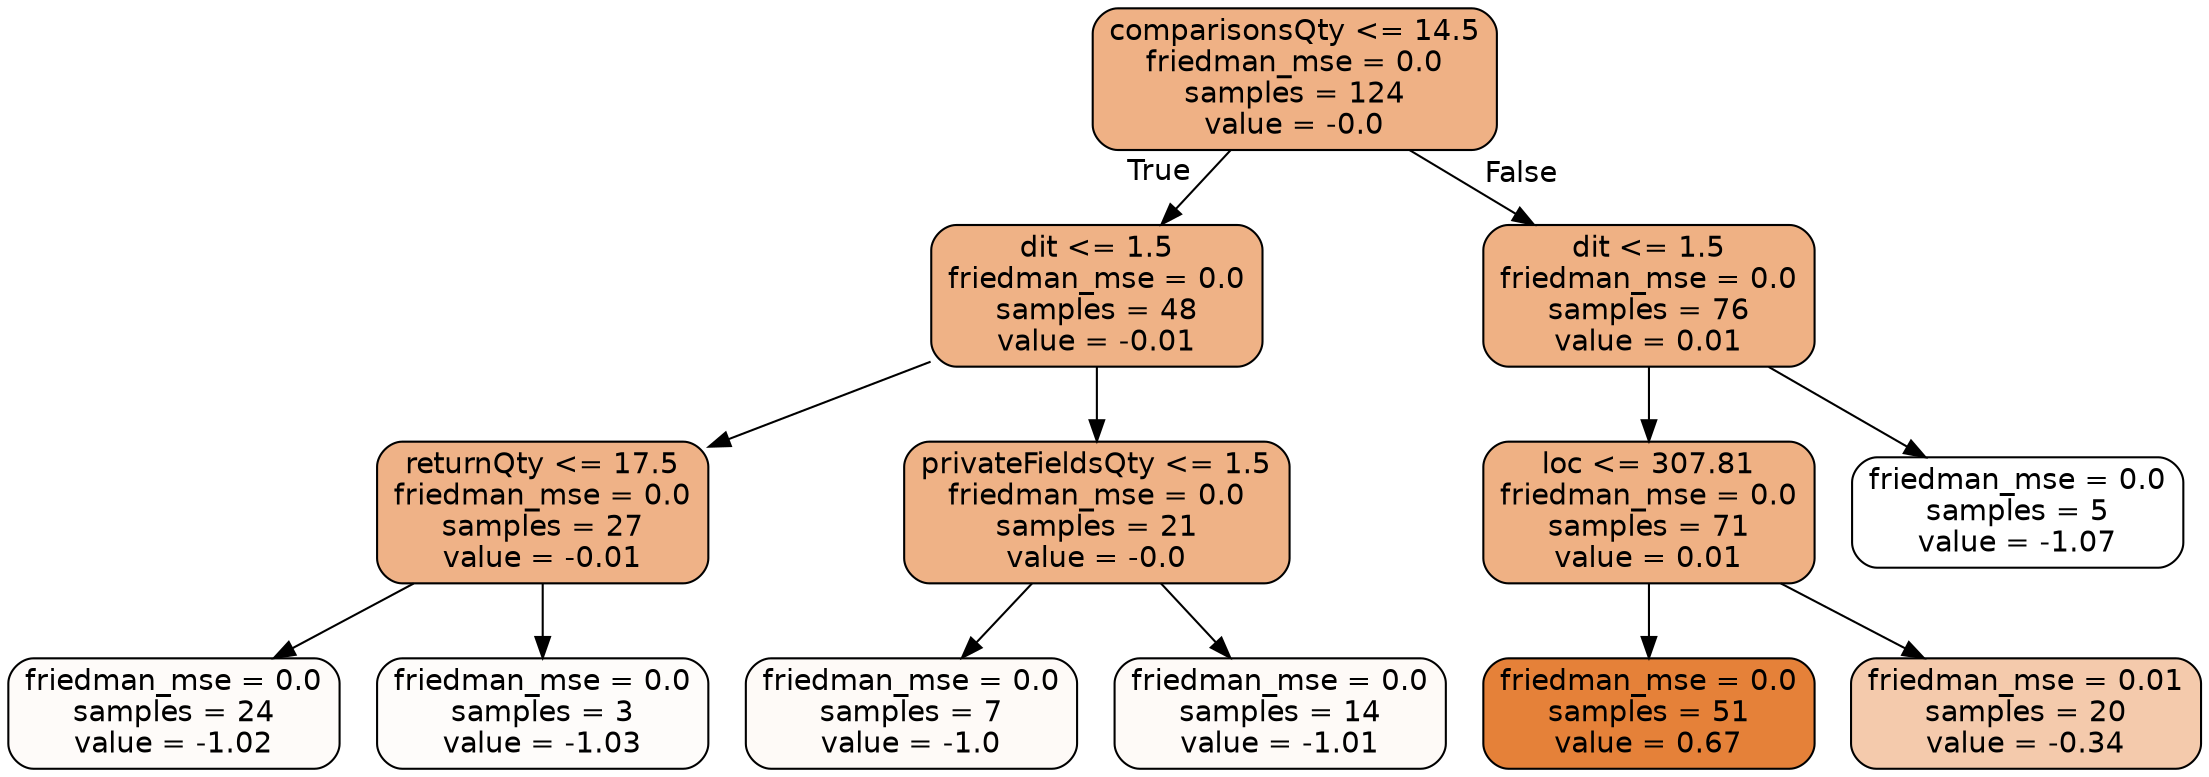 digraph Tree {
node [shape=box, style="filled, rounded", color="black", fontname="helvetica"] ;
edge [fontname="helvetica"] ;
0 [label="comparisonsQty <= 14.5\nfriedman_mse = 0.0\nsamples = 124\nvalue = -0.0", fillcolor="#efb185"] ;
1 [label="dit <= 1.5\nfriedman_mse = 0.0\nsamples = 48\nvalue = -0.01", fillcolor="#efb286"] ;
0 -> 1 [labeldistance=2.5, labelangle=45, headlabel="True"] ;
7 [label="returnQty <= 17.5\nfriedman_mse = 0.0\nsamples = 27\nvalue = -0.01", fillcolor="#efb287"] ;
1 -> 7 ;
9 [label="friedman_mse = 0.0\nsamples = 24\nvalue = -1.02", fillcolor="#fefbf9"] ;
7 -> 9 ;
10 [label="friedman_mse = 0.0\nsamples = 3\nvalue = -1.03", fillcolor="#fefcfa"] ;
7 -> 10 ;
8 [label="privateFieldsQty <= 1.5\nfriedman_mse = 0.0\nsamples = 21\nvalue = -0.0", fillcolor="#efb286"] ;
1 -> 8 ;
11 [label="friedman_mse = 0.0\nsamples = 7\nvalue = -1.0", fillcolor="#fefaf7"] ;
8 -> 11 ;
12 [label="friedman_mse = 0.0\nsamples = 14\nvalue = -1.01", fillcolor="#fefaf7"] ;
8 -> 12 ;
2 [label="dit <= 1.5\nfriedman_mse = 0.0\nsamples = 76\nvalue = 0.01", fillcolor="#efb184"] ;
0 -> 2 [labeldistance=2.5, labelangle=-45, headlabel="False"] ;
3 [label="loc <= 307.81\nfriedman_mse = 0.0\nsamples = 71\nvalue = 0.01", fillcolor="#efb184"] ;
2 -> 3 ;
5 [label="friedman_mse = 0.0\nsamples = 51\nvalue = 0.67", fillcolor="#e58139"] ;
3 -> 5 ;
6 [label="friedman_mse = 0.01\nsamples = 20\nvalue = -0.34", fillcolor="#f4caac"] ;
3 -> 6 ;
4 [label="friedman_mse = 0.0\nsamples = 5\nvalue = -1.07", fillcolor="#ffffff"] ;
2 -> 4 ;
}